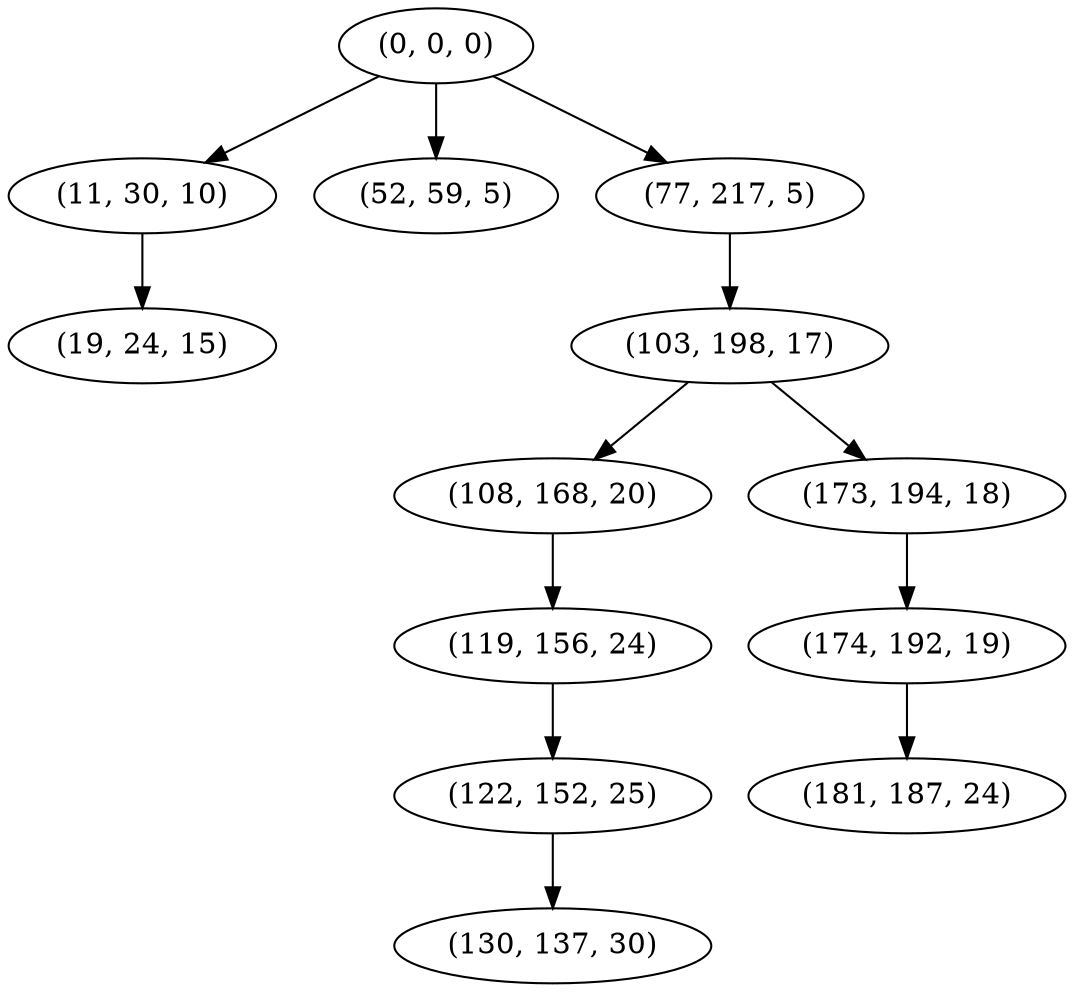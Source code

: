 digraph tree {
    "(0, 0, 0)";
    "(11, 30, 10)";
    "(19, 24, 15)";
    "(52, 59, 5)";
    "(77, 217, 5)";
    "(103, 198, 17)";
    "(108, 168, 20)";
    "(119, 156, 24)";
    "(122, 152, 25)";
    "(130, 137, 30)";
    "(173, 194, 18)";
    "(174, 192, 19)";
    "(181, 187, 24)";
    "(0, 0, 0)" -> "(11, 30, 10)";
    "(0, 0, 0)" -> "(52, 59, 5)";
    "(0, 0, 0)" -> "(77, 217, 5)";
    "(11, 30, 10)" -> "(19, 24, 15)";
    "(77, 217, 5)" -> "(103, 198, 17)";
    "(103, 198, 17)" -> "(108, 168, 20)";
    "(103, 198, 17)" -> "(173, 194, 18)";
    "(108, 168, 20)" -> "(119, 156, 24)";
    "(119, 156, 24)" -> "(122, 152, 25)";
    "(122, 152, 25)" -> "(130, 137, 30)";
    "(173, 194, 18)" -> "(174, 192, 19)";
    "(174, 192, 19)" -> "(181, 187, 24)";
}
